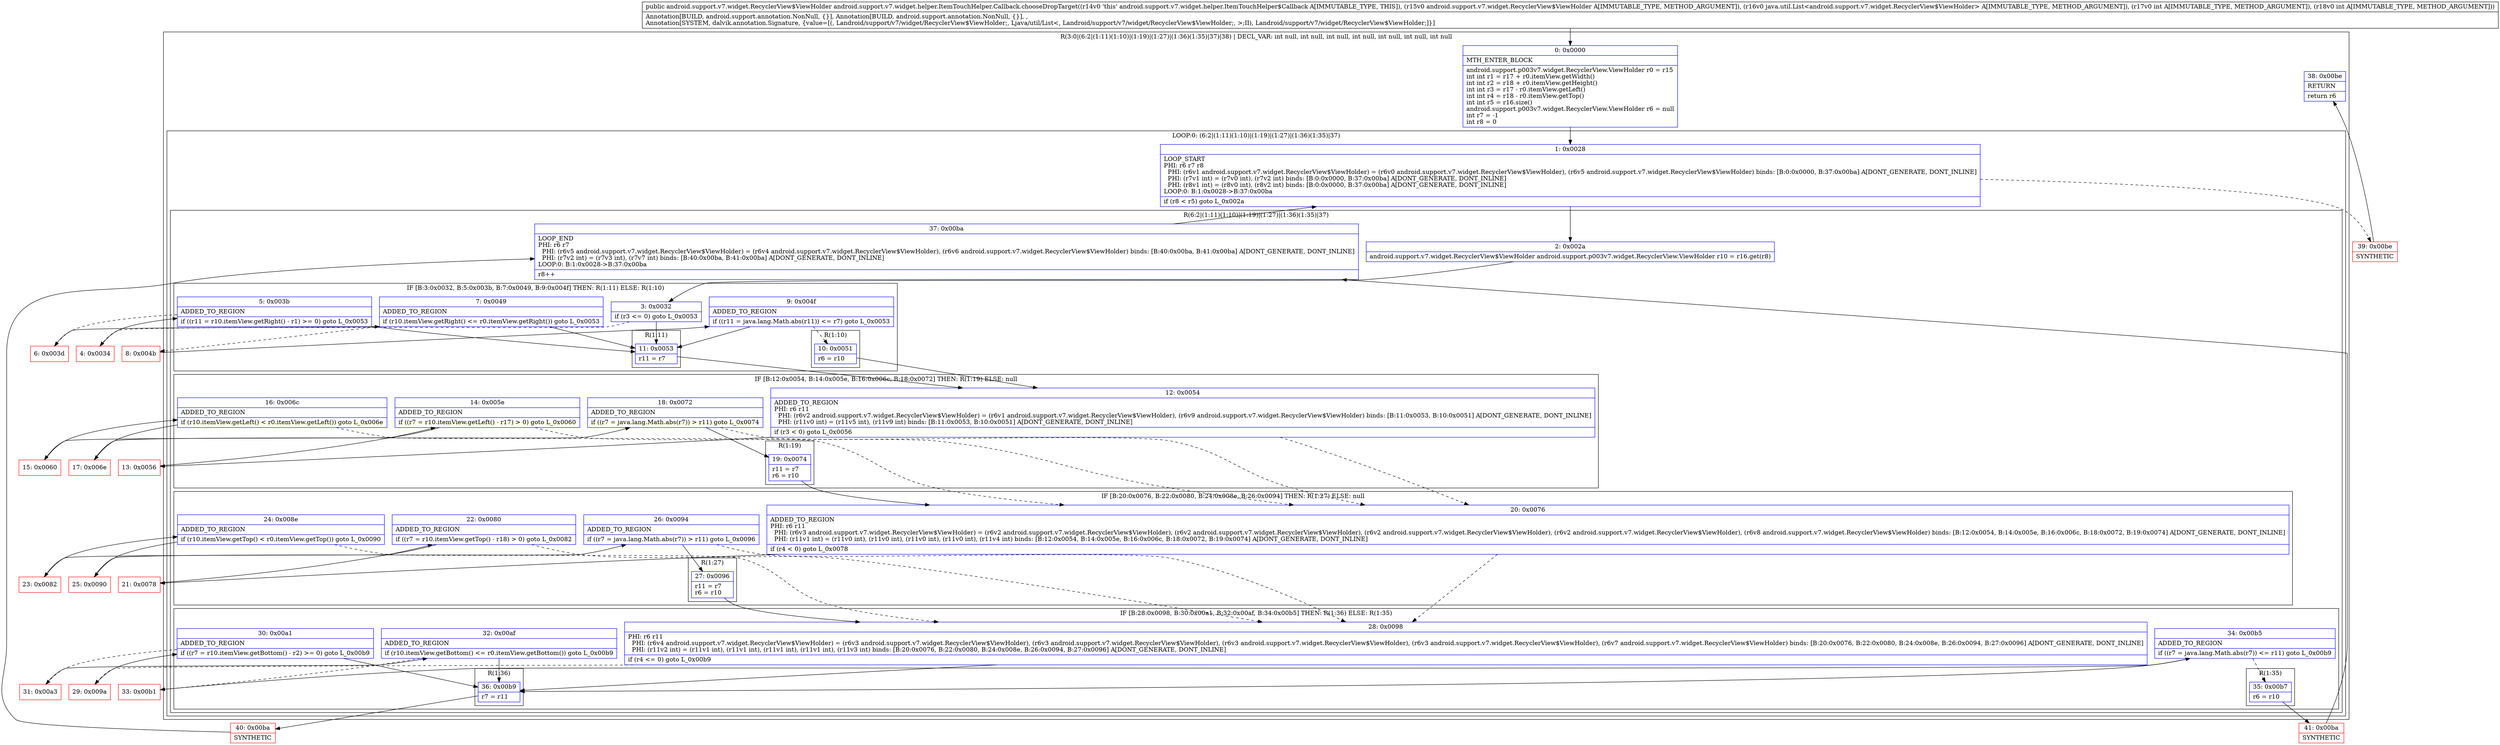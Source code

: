 digraph "CFG forandroid.support.v7.widget.helper.ItemTouchHelper.Callback.chooseDropTarget(Landroid\/support\/v7\/widget\/RecyclerView$ViewHolder;Ljava\/util\/List;II)Landroid\/support\/v7\/widget\/RecyclerView$ViewHolder;" {
subgraph cluster_Region_388027827 {
label = "R(3:0|(6:2|(1:11)(1:10)|(1:19)|(1:27)|(1:36)(1:35)|37)|38) | DECL_VAR: int null, int null, int null, int null, int null, int null, int null\l";
node [shape=record,color=blue];
Node_0 [shape=record,label="{0\:\ 0x0000|MTH_ENTER_BLOCK\l|android.support.p003v7.widget.RecyclerView.ViewHolder r0 = r15\lint int r1 = r17 + r0.itemView.getWidth()\lint int r2 = r18 + r0.itemView.getHeight()\lint int r3 = r17 \- r0.itemView.getLeft()\lint int r4 = r18 \- r0.itemView.getTop()\lint int r5 = r16.size()\landroid.support.p003v7.widget.RecyclerView.ViewHolder r6 = null\lint r7 = \-1\lint r8 = 0\l}"];
subgraph cluster_LoopRegion_474149255 {
label = "LOOP:0: (6:2|(1:11)(1:10)|(1:19)|(1:27)|(1:36)(1:35)|37)";
node [shape=record,color=blue];
Node_1 [shape=record,label="{1\:\ 0x0028|LOOP_START\lPHI: r6 r7 r8 \l  PHI: (r6v1 android.support.v7.widget.RecyclerView$ViewHolder) = (r6v0 android.support.v7.widget.RecyclerView$ViewHolder), (r6v5 android.support.v7.widget.RecyclerView$ViewHolder) binds: [B:0:0x0000, B:37:0x00ba] A[DONT_GENERATE, DONT_INLINE]\l  PHI: (r7v1 int) = (r7v0 int), (r7v2 int) binds: [B:0:0x0000, B:37:0x00ba] A[DONT_GENERATE, DONT_INLINE]\l  PHI: (r8v1 int) = (r8v0 int), (r8v2 int) binds: [B:0:0x0000, B:37:0x00ba] A[DONT_GENERATE, DONT_INLINE]\lLOOP:0: B:1:0x0028\-\>B:37:0x00ba\l|if (r8 \< r5) goto L_0x002a\l}"];
subgraph cluster_Region_495940316 {
label = "R(6:2|(1:11)(1:10)|(1:19)|(1:27)|(1:36)(1:35)|37)";
node [shape=record,color=blue];
Node_2 [shape=record,label="{2\:\ 0x002a|android.support.v7.widget.RecyclerView$ViewHolder android.support.p003v7.widget.RecyclerView.ViewHolder r10 = r16.get(r8)\l}"];
subgraph cluster_IfRegion_731909284 {
label = "IF [B:3:0x0032, B:5:0x003b, B:7:0x0049, B:9:0x004f] THEN: R(1:11) ELSE: R(1:10)";
node [shape=record,color=blue];
Node_3 [shape=record,label="{3\:\ 0x0032|if (r3 \<= 0) goto L_0x0053\l}"];
Node_5 [shape=record,label="{5\:\ 0x003b|ADDED_TO_REGION\l|if ((r11 = r10.itemView.getRight() \- r1) \>= 0) goto L_0x0053\l}"];
Node_7 [shape=record,label="{7\:\ 0x0049|ADDED_TO_REGION\l|if (r10.itemView.getRight() \<= r0.itemView.getRight()) goto L_0x0053\l}"];
Node_9 [shape=record,label="{9\:\ 0x004f|ADDED_TO_REGION\l|if ((r11 = java.lang.Math.abs(r11)) \<= r7) goto L_0x0053\l}"];
subgraph cluster_Region_316260559 {
label = "R(1:11)";
node [shape=record,color=blue];
Node_11 [shape=record,label="{11\:\ 0x0053|r11 = r7\l}"];
}
subgraph cluster_Region_127231989 {
label = "R(1:10)";
node [shape=record,color=blue];
Node_10 [shape=record,label="{10\:\ 0x0051|r6 = r10\l}"];
}
}
subgraph cluster_IfRegion_2037631387 {
label = "IF [B:12:0x0054, B:14:0x005e, B:16:0x006c, B:18:0x0072] THEN: R(1:19) ELSE: null";
node [shape=record,color=blue];
Node_12 [shape=record,label="{12\:\ 0x0054|ADDED_TO_REGION\lPHI: r6 r11 \l  PHI: (r6v2 android.support.v7.widget.RecyclerView$ViewHolder) = (r6v1 android.support.v7.widget.RecyclerView$ViewHolder), (r6v9 android.support.v7.widget.RecyclerView$ViewHolder) binds: [B:11:0x0053, B:10:0x0051] A[DONT_GENERATE, DONT_INLINE]\l  PHI: (r11v0 int) = (r11v5 int), (r11v9 int) binds: [B:11:0x0053, B:10:0x0051] A[DONT_GENERATE, DONT_INLINE]\l|if (r3 \< 0) goto L_0x0056\l}"];
Node_14 [shape=record,label="{14\:\ 0x005e|ADDED_TO_REGION\l|if ((r7 = r10.itemView.getLeft() \- r17) \> 0) goto L_0x0060\l}"];
Node_16 [shape=record,label="{16\:\ 0x006c|ADDED_TO_REGION\l|if (r10.itemView.getLeft() \< r0.itemView.getLeft()) goto L_0x006e\l}"];
Node_18 [shape=record,label="{18\:\ 0x0072|ADDED_TO_REGION\l|if ((r7 = java.lang.Math.abs(r7)) \> r11) goto L_0x0074\l}"];
subgraph cluster_Region_214982945 {
label = "R(1:19)";
node [shape=record,color=blue];
Node_19 [shape=record,label="{19\:\ 0x0074|r11 = r7\lr6 = r10\l}"];
}
}
subgraph cluster_IfRegion_649120466 {
label = "IF [B:20:0x0076, B:22:0x0080, B:24:0x008e, B:26:0x0094] THEN: R(1:27) ELSE: null";
node [shape=record,color=blue];
Node_20 [shape=record,label="{20\:\ 0x0076|ADDED_TO_REGION\lPHI: r6 r11 \l  PHI: (r6v3 android.support.v7.widget.RecyclerView$ViewHolder) = (r6v2 android.support.v7.widget.RecyclerView$ViewHolder), (r6v2 android.support.v7.widget.RecyclerView$ViewHolder), (r6v2 android.support.v7.widget.RecyclerView$ViewHolder), (r6v2 android.support.v7.widget.RecyclerView$ViewHolder), (r6v8 android.support.v7.widget.RecyclerView$ViewHolder) binds: [B:12:0x0054, B:14:0x005e, B:16:0x006c, B:18:0x0072, B:19:0x0074] A[DONT_GENERATE, DONT_INLINE]\l  PHI: (r11v1 int) = (r11v0 int), (r11v0 int), (r11v0 int), (r11v0 int), (r11v4 int) binds: [B:12:0x0054, B:14:0x005e, B:16:0x006c, B:18:0x0072, B:19:0x0074] A[DONT_GENERATE, DONT_INLINE]\l|if (r4 \< 0) goto L_0x0078\l}"];
Node_22 [shape=record,label="{22\:\ 0x0080|ADDED_TO_REGION\l|if ((r7 = r10.itemView.getTop() \- r18) \> 0) goto L_0x0082\l}"];
Node_24 [shape=record,label="{24\:\ 0x008e|ADDED_TO_REGION\l|if (r10.itemView.getTop() \< r0.itemView.getTop()) goto L_0x0090\l}"];
Node_26 [shape=record,label="{26\:\ 0x0094|ADDED_TO_REGION\l|if ((r7 = java.lang.Math.abs(r7)) \> r11) goto L_0x0096\l}"];
subgraph cluster_Region_1541177214 {
label = "R(1:27)";
node [shape=record,color=blue];
Node_27 [shape=record,label="{27\:\ 0x0096|r11 = r7\lr6 = r10\l}"];
}
}
subgraph cluster_IfRegion_934022906 {
label = "IF [B:28:0x0098, B:30:0x00a1, B:32:0x00af, B:34:0x00b5] THEN: R(1:36) ELSE: R(1:35)";
node [shape=record,color=blue];
Node_28 [shape=record,label="{28\:\ 0x0098|PHI: r6 r11 \l  PHI: (r6v4 android.support.v7.widget.RecyclerView$ViewHolder) = (r6v3 android.support.v7.widget.RecyclerView$ViewHolder), (r6v3 android.support.v7.widget.RecyclerView$ViewHolder), (r6v3 android.support.v7.widget.RecyclerView$ViewHolder), (r6v3 android.support.v7.widget.RecyclerView$ViewHolder), (r6v7 android.support.v7.widget.RecyclerView$ViewHolder) binds: [B:20:0x0076, B:22:0x0080, B:24:0x008e, B:26:0x0094, B:27:0x0096] A[DONT_GENERATE, DONT_INLINE]\l  PHI: (r11v2 int) = (r11v1 int), (r11v1 int), (r11v1 int), (r11v1 int), (r11v3 int) binds: [B:20:0x0076, B:22:0x0080, B:24:0x008e, B:26:0x0094, B:27:0x0096] A[DONT_GENERATE, DONT_INLINE]\l|if (r4 \<= 0) goto L_0x00b9\l}"];
Node_30 [shape=record,label="{30\:\ 0x00a1|ADDED_TO_REGION\l|if ((r7 = r10.itemView.getBottom() \- r2) \>= 0) goto L_0x00b9\l}"];
Node_32 [shape=record,label="{32\:\ 0x00af|ADDED_TO_REGION\l|if (r10.itemView.getBottom() \<= r0.itemView.getBottom()) goto L_0x00b9\l}"];
Node_34 [shape=record,label="{34\:\ 0x00b5|ADDED_TO_REGION\l|if ((r7 = java.lang.Math.abs(r7)) \<= r11) goto L_0x00b9\l}"];
subgraph cluster_Region_717647206 {
label = "R(1:36)";
node [shape=record,color=blue];
Node_36 [shape=record,label="{36\:\ 0x00b9|r7 = r11\l}"];
}
subgraph cluster_Region_2073742469 {
label = "R(1:35)";
node [shape=record,color=blue];
Node_35 [shape=record,label="{35\:\ 0x00b7|r6 = r10\l}"];
}
}
Node_37 [shape=record,label="{37\:\ 0x00ba|LOOP_END\lPHI: r6 r7 \l  PHI: (r6v5 android.support.v7.widget.RecyclerView$ViewHolder) = (r6v4 android.support.v7.widget.RecyclerView$ViewHolder), (r6v6 android.support.v7.widget.RecyclerView$ViewHolder) binds: [B:40:0x00ba, B:41:0x00ba] A[DONT_GENERATE, DONT_INLINE]\l  PHI: (r7v2 int) = (r7v3 int), (r7v7 int) binds: [B:40:0x00ba, B:41:0x00ba] A[DONT_GENERATE, DONT_INLINE]\lLOOP:0: B:1:0x0028\-\>B:37:0x00ba\l|r8++\l}"];
}
}
Node_38 [shape=record,label="{38\:\ 0x00be|RETURN\l|return r6\l}"];
}
Node_4 [shape=record,color=red,label="{4\:\ 0x0034}"];
Node_6 [shape=record,color=red,label="{6\:\ 0x003d}"];
Node_8 [shape=record,color=red,label="{8\:\ 0x004b}"];
Node_13 [shape=record,color=red,label="{13\:\ 0x0056}"];
Node_15 [shape=record,color=red,label="{15\:\ 0x0060}"];
Node_17 [shape=record,color=red,label="{17\:\ 0x006e}"];
Node_21 [shape=record,color=red,label="{21\:\ 0x0078}"];
Node_23 [shape=record,color=red,label="{23\:\ 0x0082}"];
Node_25 [shape=record,color=red,label="{25\:\ 0x0090}"];
Node_29 [shape=record,color=red,label="{29\:\ 0x009a}"];
Node_31 [shape=record,color=red,label="{31\:\ 0x00a3}"];
Node_33 [shape=record,color=red,label="{33\:\ 0x00b1}"];
Node_39 [shape=record,color=red,label="{39\:\ 0x00be|SYNTHETIC\l}"];
Node_40 [shape=record,color=red,label="{40\:\ 0x00ba|SYNTHETIC\l}"];
Node_41 [shape=record,color=red,label="{41\:\ 0x00ba|SYNTHETIC\l}"];
MethodNode[shape=record,label="{public android.support.v7.widget.RecyclerView$ViewHolder android.support.v7.widget.helper.ItemTouchHelper.Callback.chooseDropTarget((r14v0 'this' android.support.v7.widget.helper.ItemTouchHelper$Callback A[IMMUTABLE_TYPE, THIS]), (r15v0 android.support.v7.widget.RecyclerView$ViewHolder A[IMMUTABLE_TYPE, METHOD_ARGUMENT]), (r16v0 java.util.List\<android.support.v7.widget.RecyclerView$ViewHolder\> A[IMMUTABLE_TYPE, METHOD_ARGUMENT]), (r17v0 int A[IMMUTABLE_TYPE, METHOD_ARGUMENT]), (r18v0 int A[IMMUTABLE_TYPE, METHOD_ARGUMENT]))  | Annotation[BUILD, android.support.annotation.NonNull, \{\}], Annotation[BUILD, android.support.annotation.NonNull, \{\}], , \lAnnotation[SYSTEM, dalvik.annotation.Signature, \{value=[(, Landroid\/support\/v7\/widget\/RecyclerView$ViewHolder;, Ljava\/util\/List\<, Landroid\/support\/v7\/widget\/RecyclerView$ViewHolder;, \>;II), Landroid\/support\/v7\/widget\/RecyclerView$ViewHolder;]\}]\l}"];
MethodNode -> Node_0;
Node_0 -> Node_1;
Node_1 -> Node_2;
Node_1 -> Node_39[style=dashed];
Node_2 -> Node_3;
Node_3 -> Node_4[style=dashed];
Node_3 -> Node_11;
Node_5 -> Node_6[style=dashed];
Node_5 -> Node_11;
Node_7 -> Node_8[style=dashed];
Node_7 -> Node_11;
Node_9 -> Node_10[style=dashed];
Node_9 -> Node_11;
Node_11 -> Node_12;
Node_10 -> Node_12;
Node_12 -> Node_13;
Node_12 -> Node_20[style=dashed];
Node_14 -> Node_15;
Node_14 -> Node_20[style=dashed];
Node_16 -> Node_17;
Node_16 -> Node_20[style=dashed];
Node_18 -> Node_19;
Node_18 -> Node_20[style=dashed];
Node_19 -> Node_20;
Node_20 -> Node_21;
Node_20 -> Node_28[style=dashed];
Node_22 -> Node_23;
Node_22 -> Node_28[style=dashed];
Node_24 -> Node_25;
Node_24 -> Node_28[style=dashed];
Node_26 -> Node_27;
Node_26 -> Node_28[style=dashed];
Node_27 -> Node_28;
Node_28 -> Node_29[style=dashed];
Node_28 -> Node_36;
Node_30 -> Node_31[style=dashed];
Node_30 -> Node_36;
Node_32 -> Node_33[style=dashed];
Node_32 -> Node_36;
Node_34 -> Node_35[style=dashed];
Node_34 -> Node_36;
Node_36 -> Node_40;
Node_35 -> Node_41;
Node_37 -> Node_1;
Node_4 -> Node_5;
Node_6 -> Node_7;
Node_8 -> Node_9;
Node_13 -> Node_14;
Node_15 -> Node_16;
Node_17 -> Node_18;
Node_21 -> Node_22;
Node_23 -> Node_24;
Node_25 -> Node_26;
Node_29 -> Node_30;
Node_31 -> Node_32;
Node_33 -> Node_34;
Node_39 -> Node_38;
Node_40 -> Node_37;
Node_41 -> Node_37;
}

